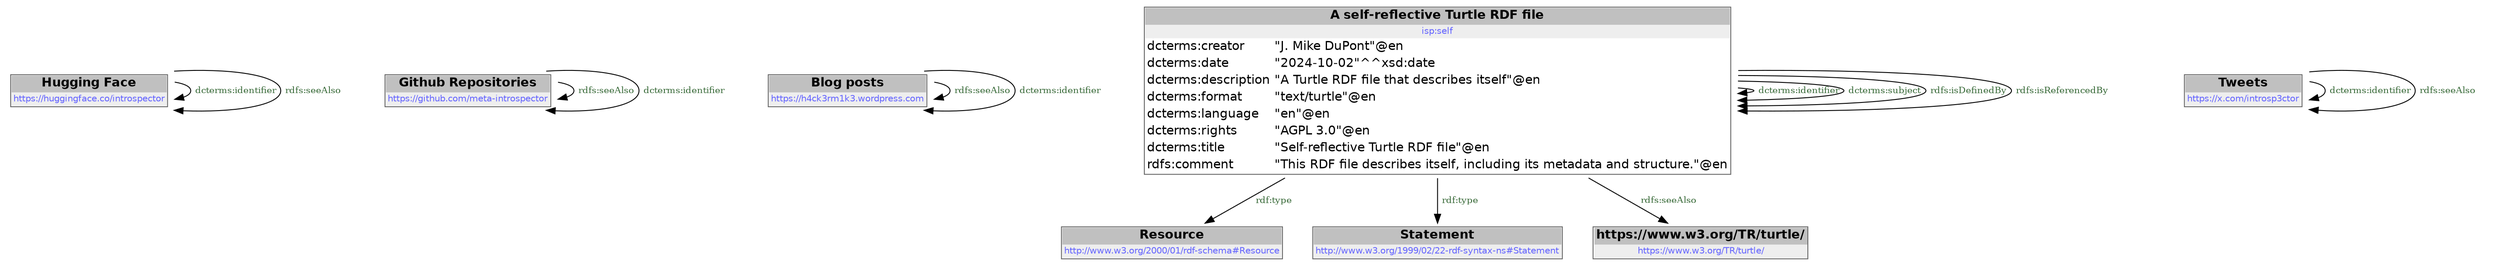 digraph { 
 node [ fontname="DejaVu Sans" ] ; 
	node0 -> node0 [ color=BLACK, label=< <font point-size='10' color='#336633'>dcterms:identifier</font> > ] ;
	node1 -> node1 [ color=BLACK, label=< <font point-size='10' color='#336633'>rdfs:seeAlso</font> > ] ;
	node3 -> node3 [ color=BLACK, label=< <font point-size='10' color='#336633'>rdfs:seeAlso</font> > ] ;
	node2 -> node4 [ color=BLACK, label=< <font point-size='10' color='#336633'>rdf:type</font> > ] ;
	node2 -> node5 [ color=BLACK, label=< <font point-size='10' color='#336633'>rdf:type</font> > ] ;
	node2 -> node2 [ color=BLACK, label=< <font point-size='10' color='#336633'>dcterms:identifier</font> > ] ;
	node2 -> node6 [ color=BLACK, label=< <font point-size='10' color='#336633'>rdfs:seeAlso</font> > ] ;
	node1 -> node1 [ color=BLACK, label=< <font point-size='10' color='#336633'>dcterms:identifier</font> > ] ;
	node3 -> node3 [ color=BLACK, label=< <font point-size='10' color='#336633'>dcterms:identifier</font> > ] ;
	node2 -> node2 [ color=BLACK, label=< <font point-size='10' color='#336633'>dcterms:subject</font> > ] ;
	node7 -> node7 [ color=BLACK, label=< <font point-size='10' color='#336633'>dcterms:identifier</font> > ] ;
	node2 -> node2 [ color=BLACK, label=< <font point-size='10' color='#336633'>rdfs:isDefinedBy</font> > ] ;
	node0 -> node0 [ color=BLACK, label=< <font point-size='10' color='#336633'>rdfs:seeAlso</font> > ] ;
	node2 -> node2 [ color=BLACK, label=< <font point-size='10' color='#336633'>rdfs:isReferencedBy</font> > ] ;
	node7 -> node7 [ color=BLACK, label=< <font point-size='10' color='#336633'>rdfs:seeAlso</font> > ] ;
# https://huggingface.co/introspector node0
node0 [ shape=none, color=black label=< <table color='#666666' cellborder='0' cellspacing='0' border='1'><tr><td colspan='2' bgcolor='grey'><B>Hugging Face</B></td></tr><tr><td href='https://huggingface.co/introspector' bgcolor='#eeeeee' colspan='2'><font point-size='10' color='#6666ff'>https://huggingface.co/introspector</font></td></tr></table> > ] 
# https://github.com/meta-introspector node1
node1 [ shape=none, color=black label=< <table color='#666666' cellborder='0' cellspacing='0' border='1'><tr><td colspan='2' bgcolor='grey'><B>Github Repositories</B></td></tr><tr><td href='https://github.com/meta-introspector' bgcolor='#eeeeee' colspan='2'><font point-size='10' color='#6666ff'>https://github.com/meta-introspector</font></td></tr></table> > ] 
# isp:self node2
node2 [ shape=none, color=black label=< <table color='#666666' cellborder='0' cellspacing='0' border='1'><tr><td colspan='2' bgcolor='grey'><B>A self-reflective Turtle RDF file</B></td></tr><tr><td href='isp:self' bgcolor='#eeeeee' colspan='2'><font point-size='10' color='#6666ff'>isp:self</font></td></tr><tr><td align='left'>dcterms:creator</td><td align='left'>&quot;J. Mike DuPont&quot;@en</td></tr><tr><td align='left'>dcterms:date</td><td align='left'>&quot;2024-10-02&quot;^^xsd:date</td></tr><tr><td align='left'>dcterms:description</td><td align='left'>&quot;A Turtle RDF file that describes itself&quot;@en</td></tr><tr><td align='left'>dcterms:format</td><td align='left'>&quot;text/turtle&quot;@en</td></tr><tr><td align='left'>dcterms:language</td><td align='left'>&quot;en&quot;@en</td></tr><tr><td align='left'>dcterms:rights</td><td align='left'>&quot;AGPL 3.0&quot;@en</td></tr><tr><td align='left'>dcterms:title</td><td align='left'>&quot;Self-reflective Turtle RDF file&quot;@en</td></tr><tr><td align='left'>rdfs:comment</td><td align='left'>&quot;This RDF file describes itself, including its metadata and structure.&quot;@en</td></tr></table> > ] 
# https://h4ck3rm1k3.wordpress.com node3
node3 [ shape=none, color=black label=< <table color='#666666' cellborder='0' cellspacing='0' border='1'><tr><td colspan='2' bgcolor='grey'><B>Blog posts</B></td></tr><tr><td href='https://h4ck3rm1k3.wordpress.com' bgcolor='#eeeeee' colspan='2'><font point-size='10' color='#6666ff'>https://h4ck3rm1k3.wordpress.com</font></td></tr></table> > ] 
# http://www.w3.org/2000/01/rdf-schema#Resource node4
node4 [ shape=none, color=black label=< <table color='#666666' cellborder='0' cellspacing='0' border='1'><tr><td colspan='2' bgcolor='grey'><B>Resource</B></td></tr><tr><td href='http://www.w3.org/2000/01/rdf-schema#Resource' bgcolor='#eeeeee' colspan='2'><font point-size='10' color='#6666ff'>http://www.w3.org/2000/01/rdf-schema#Resource</font></td></tr></table> > ] 
# http://www.w3.org/1999/02/22-rdf-syntax-ns#Statement node5
node5 [ shape=none, color=black label=< <table color='#666666' cellborder='0' cellspacing='0' border='1'><tr><td colspan='2' bgcolor='grey'><B>Statement</B></td></tr><tr><td href='http://www.w3.org/1999/02/22-rdf-syntax-ns#Statement' bgcolor='#eeeeee' colspan='2'><font point-size='10' color='#6666ff'>http://www.w3.org/1999/02/22-rdf-syntax-ns#Statement</font></td></tr></table> > ] 
# https://www.w3.org/TR/turtle/ node6
node6 [ shape=none, color=black label=< <table color='#666666' cellborder='0' cellspacing='0' border='1'><tr><td colspan='2' bgcolor='grey'><B>https://www.w3.org/TR/turtle/</B></td></tr><tr><td href='https://www.w3.org/TR/turtle/' bgcolor='#eeeeee' colspan='2'><font point-size='10' color='#6666ff'>https://www.w3.org/TR/turtle/</font></td></tr></table> > ] 
# https://x.com/introsp3ctor node7
node7 [ shape=none, color=black label=< <table color='#666666' cellborder='0' cellspacing='0' border='1'><tr><td colspan='2' bgcolor='grey'><B>Tweets</B></td></tr><tr><td href='https://x.com/introsp3ctor' bgcolor='#eeeeee' colspan='2'><font point-size='10' color='#6666ff'>https://x.com/introsp3ctor</font></td></tr></table> > ] 
}
